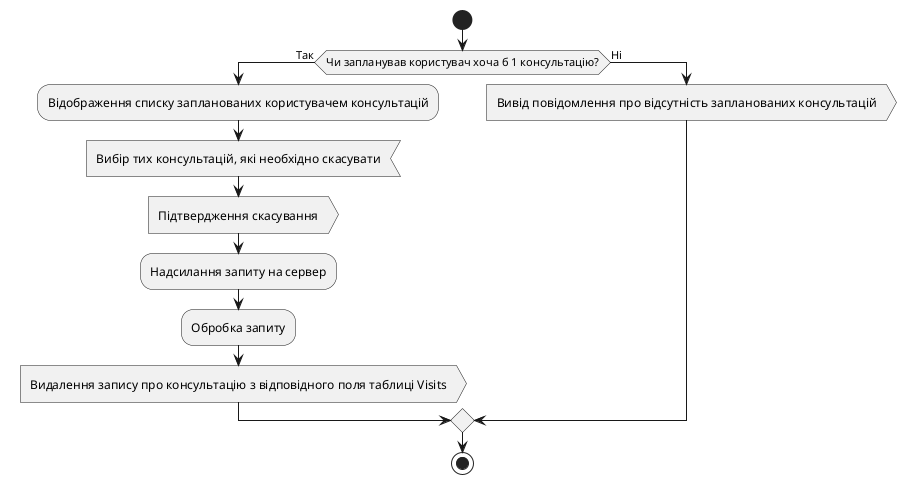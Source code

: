 @startuml
start
if (Чи запланував користувач хоча б 1 консультацію?) then (Так)
    :Відображення списку запланованих користувачем консультацій;
    :Вибір тих консультацій, які необхідно скасувати<
    :Підтвердження скасування> 
    :Надсилання запиту на сервер;
    :Обробка запиту;
    :Видалення запису про консультацію з відповідного поля таблиці Visits>
else (Ні)
    :Вивід повідомлення про відсутність запланованих консультацій>  
endif
stop
@enduml